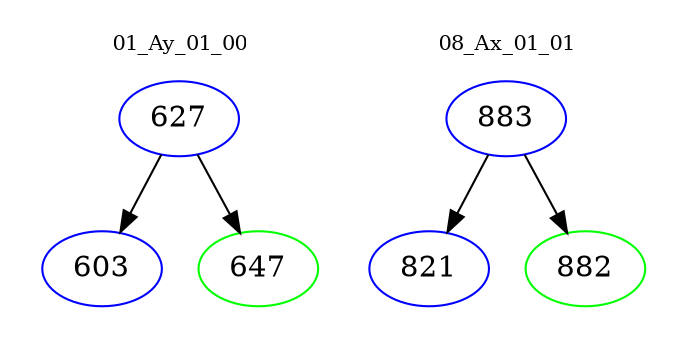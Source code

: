 digraph{
subgraph cluster_0 {
color = white
label = "01_Ay_01_00";
fontsize=10;
T0_627 [label="627", color="blue"]
T0_627 -> T0_603 [color="black"]
T0_603 [label="603", color="blue"]
T0_627 -> T0_647 [color="black"]
T0_647 [label="647", color="green"]
}
subgraph cluster_1 {
color = white
label = "08_Ax_01_01";
fontsize=10;
T1_883 [label="883", color="blue"]
T1_883 -> T1_821 [color="black"]
T1_821 [label="821", color="blue"]
T1_883 -> T1_882 [color="black"]
T1_882 [label="882", color="green"]
}
}

